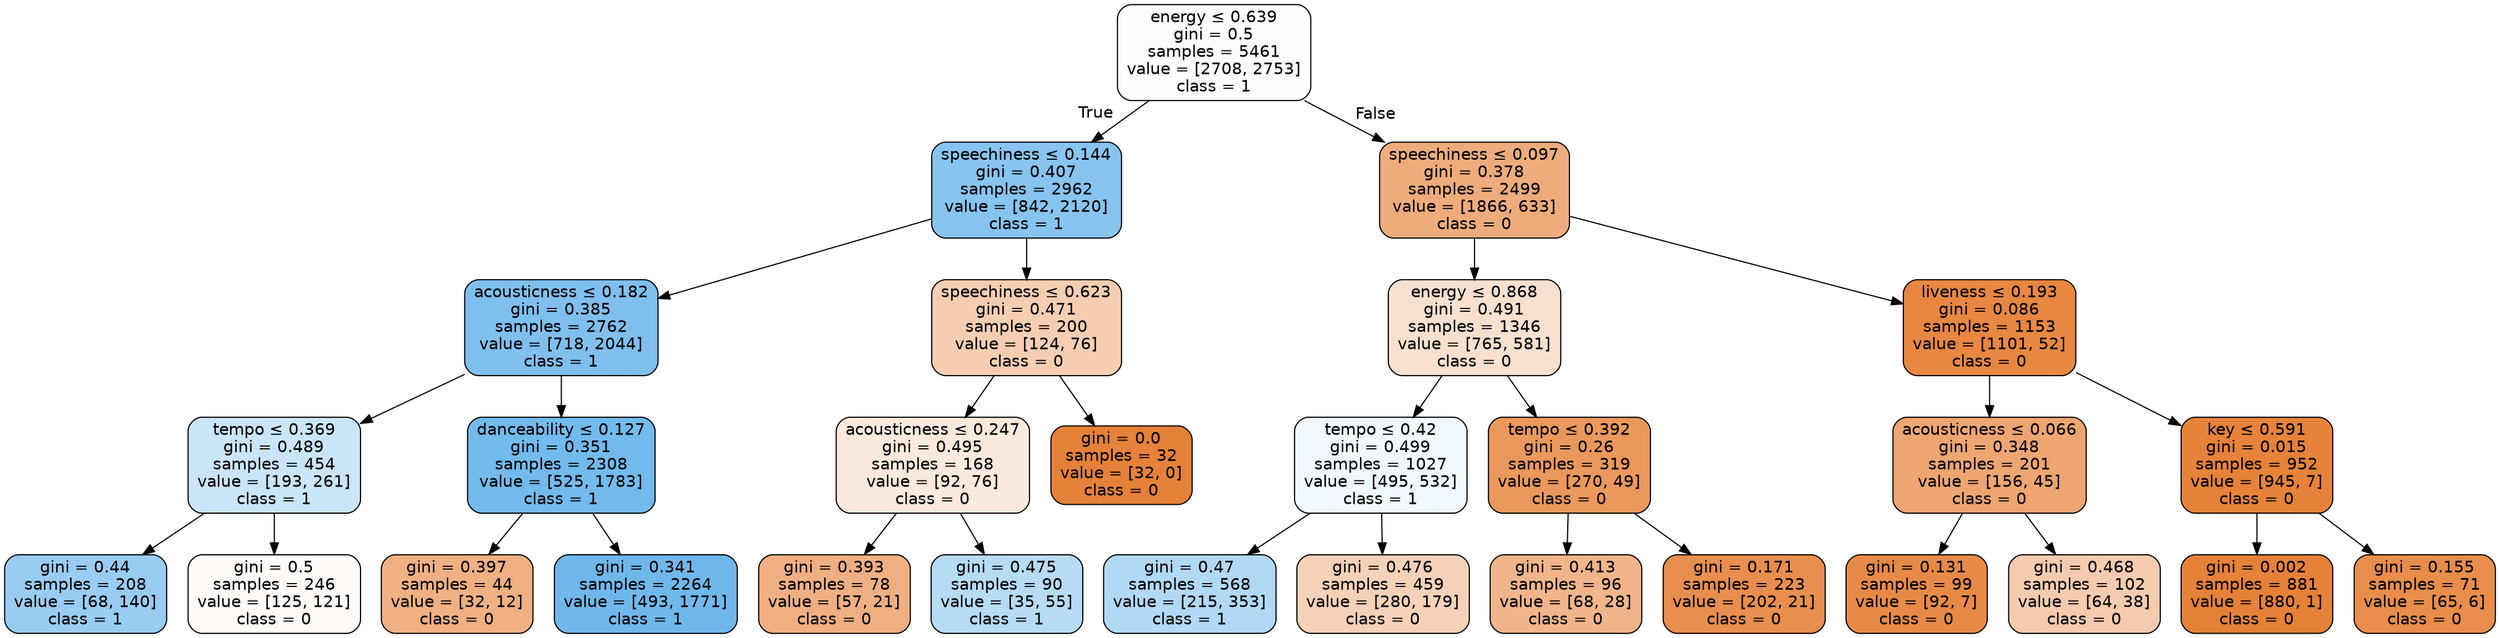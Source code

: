 digraph Tree {
node [shape=box, style="filled, rounded", color="black", fontname=helvetica] ;
edge [fontname=helvetica] ;
0 [label=<energy &le; 0.639<br/>gini = 0.5<br/>samples = 5461<br/>value = [2708, 2753]<br/>class = 1>, fillcolor="#399de504"] ;
1 [label=<speechiness &le; 0.144<br/>gini = 0.407<br/>samples = 2962<br/>value = [842, 2120]<br/>class = 1>, fillcolor="#399de59a"] ;
0 -> 1 [labeldistance=2.5, labelangle=45, headlabel="True"] ;
2 [label=<acousticness &le; 0.182<br/>gini = 0.385<br/>samples = 2762<br/>value = [718, 2044]<br/>class = 1>, fillcolor="#399de5a5"] ;
1 -> 2 ;
3 [label=<tempo &le; 0.369<br/>gini = 0.489<br/>samples = 454<br/>value = [193, 261]<br/>class = 1>, fillcolor="#399de542"] ;
2 -> 3 ;
4 [label=<gini = 0.44<br/>samples = 208<br/>value = [68, 140]<br/>class = 1>, fillcolor="#399de583"] ;
3 -> 4 ;
5 [label=<gini = 0.5<br/>samples = 246<br/>value = [125, 121]<br/>class = 0>, fillcolor="#e5813908"] ;
3 -> 5 ;
6 [label=<danceability &le; 0.127<br/>gini = 0.351<br/>samples = 2308<br/>value = [525, 1783]<br/>class = 1>, fillcolor="#399de5b4"] ;
2 -> 6 ;
7 [label=<gini = 0.397<br/>samples = 44<br/>value = [32, 12]<br/>class = 0>, fillcolor="#e581399f"] ;
6 -> 7 ;
8 [label=<gini = 0.341<br/>samples = 2264<br/>value = [493, 1771]<br/>class = 1>, fillcolor="#399de5b8"] ;
6 -> 8 ;
9 [label=<speechiness &le; 0.623<br/>gini = 0.471<br/>samples = 200<br/>value = [124, 76]<br/>class = 0>, fillcolor="#e5813963"] ;
1 -> 9 ;
10 [label=<acousticness &le; 0.247<br/>gini = 0.495<br/>samples = 168<br/>value = [92, 76]<br/>class = 0>, fillcolor="#e581392c"] ;
9 -> 10 ;
11 [label=<gini = 0.393<br/>samples = 78<br/>value = [57, 21]<br/>class = 0>, fillcolor="#e58139a1"] ;
10 -> 11 ;
12 [label=<gini = 0.475<br/>samples = 90<br/>value = [35, 55]<br/>class = 1>, fillcolor="#399de55d"] ;
10 -> 12 ;
13 [label=<gini = 0.0<br/>samples = 32<br/>value = [32, 0]<br/>class = 0>, fillcolor="#e58139ff"] ;
9 -> 13 ;
14 [label=<speechiness &le; 0.097<br/>gini = 0.378<br/>samples = 2499<br/>value = [1866, 633]<br/>class = 0>, fillcolor="#e58139a8"] ;
0 -> 14 [labeldistance=2.5, labelangle=-45, headlabel="False"] ;
15 [label=<energy &le; 0.868<br/>gini = 0.491<br/>samples = 1346<br/>value = [765, 581]<br/>class = 0>, fillcolor="#e581393d"] ;
14 -> 15 ;
16 [label=<tempo &le; 0.42<br/>gini = 0.499<br/>samples = 1027<br/>value = [495, 532]<br/>class = 1>, fillcolor="#399de512"] ;
15 -> 16 ;
17 [label=<gini = 0.47<br/>samples = 568<br/>value = [215, 353]<br/>class = 1>, fillcolor="#399de564"] ;
16 -> 17 ;
18 [label=<gini = 0.476<br/>samples = 459<br/>value = [280, 179]<br/>class = 0>, fillcolor="#e581395c"] ;
16 -> 18 ;
19 [label=<tempo &le; 0.392<br/>gini = 0.26<br/>samples = 319<br/>value = [270, 49]<br/>class = 0>, fillcolor="#e58139d1"] ;
15 -> 19 ;
20 [label=<gini = 0.413<br/>samples = 96<br/>value = [68, 28]<br/>class = 0>, fillcolor="#e5813996"] ;
19 -> 20 ;
21 [label=<gini = 0.171<br/>samples = 223<br/>value = [202, 21]<br/>class = 0>, fillcolor="#e58139e4"] ;
19 -> 21 ;
22 [label=<liveness &le; 0.193<br/>gini = 0.086<br/>samples = 1153<br/>value = [1101, 52]<br/>class = 0>, fillcolor="#e58139f3"] ;
14 -> 22 ;
23 [label=<acousticness &le; 0.066<br/>gini = 0.348<br/>samples = 201<br/>value = [156, 45]<br/>class = 0>, fillcolor="#e58139b5"] ;
22 -> 23 ;
24 [label=<gini = 0.131<br/>samples = 99<br/>value = [92, 7]<br/>class = 0>, fillcolor="#e58139ec"] ;
23 -> 24 ;
25 [label=<gini = 0.468<br/>samples = 102<br/>value = [64, 38]<br/>class = 0>, fillcolor="#e5813968"] ;
23 -> 25 ;
26 [label=<key &le; 0.591<br/>gini = 0.015<br/>samples = 952<br/>value = [945, 7]<br/>class = 0>, fillcolor="#e58139fd"] ;
22 -> 26 ;
27 [label=<gini = 0.002<br/>samples = 881<br/>value = [880, 1]<br/>class = 0>, fillcolor="#e58139ff"] ;
26 -> 27 ;
28 [label=<gini = 0.155<br/>samples = 71<br/>value = [65, 6]<br/>class = 0>, fillcolor="#e58139e7"] ;
26 -> 28 ;
}